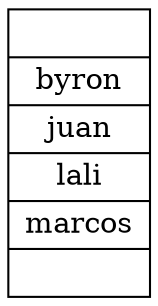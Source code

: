 digraph graficaInorden{ 
 linkdir=LR 
 arreglo[shape= record label= "{|byron|juan|lali|marcos|}"];
}
